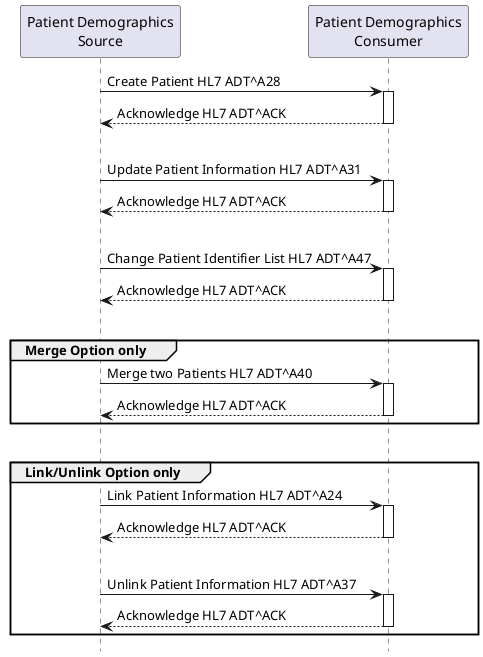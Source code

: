 @startuml
hide footbox

participant "Patient Demographics\nSource" as PDS
participant "Patient Demographics\nConsumer" as CON

PDS -> CON : Create Patient HL7 ADT^A28
activate CON
CON --> PDS : Acknowledge HL7 ADT^ACK
deactivate CON
|||
PDS -> CON : Update Patient Information HL7 ADT^A31
activate CON
CON --> PDS : Acknowledge HL7 ADT^ACK
deactivate CON
|||
PDS -> CON : Change Patient Identifier List HL7 ADT^A47
activate CON
CON --> PDS : Acknowledge HL7 ADT^ACK
deactivate CON
|||
group Merge Option only
    PDS -> CON : Merge two Patients HL7 ADT^A40
    activate CON
    CON --> PDS : Acknowledge HL7 ADT^ACK
    deactivate CON

end group
|||
group Link/Unlink Option only
PDS -> CON : Link Patient Information HL7 ADT^A24
activate CON
CON --> PDS : Acknowledge HL7 ADT^ACK
deactivate CON
|||
PDS -> CON : Unlink Patient Information HL7 ADT^A37
activate CON
CON --> PDS : Acknowledge HL7 ADT^ACK
deactivate CON
end group
@enduml